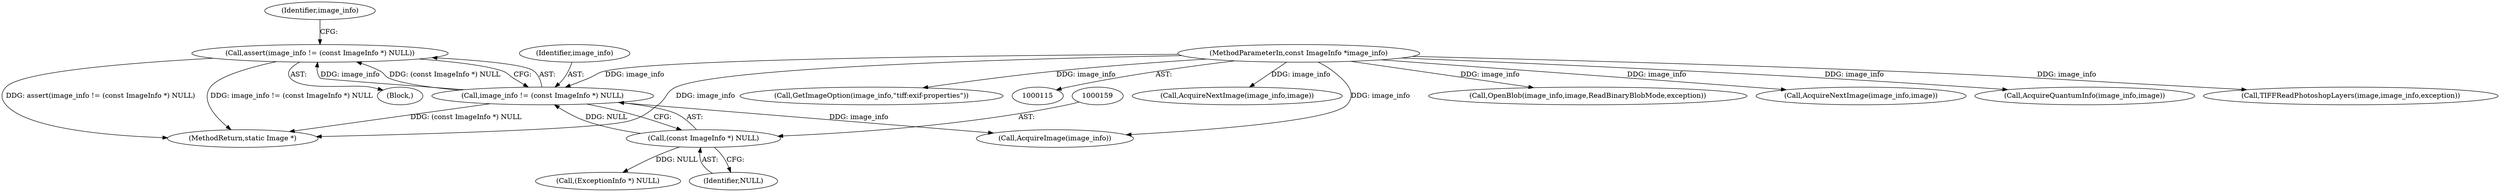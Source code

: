 digraph "0_ImageMagick_2bb6941a2d557f26a2f2049ade466e118eeaab91@API" {
"1000155" [label="(Call,assert(image_info != (const ImageInfo *) NULL))"];
"1000156" [label="(Call,image_info != (const ImageInfo *) NULL)"];
"1000116" [label="(MethodParameterIn,const ImageInfo *image_info)"];
"1000158" [label="(Call,(const ImageInfo *) NULL)"];
"1003406" [label="(MethodReturn,static Image *)"];
"1003330" [label="(Call,AcquireNextImage(image_info,image))"];
"1000155" [label="(Call,assert(image_info != (const ImageInfo *) NULL))"];
"1000196" [label="(Call,AcquireImage(image_info))"];
"1000185" [label="(Call,(ExceptionInfo *) NULL)"];
"1000156" [label="(Call,image_info != (const ImageInfo *) NULL)"];
"1000158" [label="(Call,(const ImageInfo *) NULL)"];
"1000157" [label="(Identifier,image_info)"];
"1000116" [label="(MethodParameterIn,const ImageInfo *image_info)"];
"1000118" [label="(Block,)"];
"1000200" [label="(Call,OpenBlob(image_info,image,ReadBinaryBlobMode,exception))"];
"1000310" [label="(Call,AcquireNextImage(image_info,image))"];
"1001115" [label="(Call,AcquireQuantumInfo(image_info,image))"];
"1003376" [label="(Call,TIFFReadPhotoshopLayers(image,image_info,exception))"];
"1000729" [label="(Call,GetImageOption(image_info,\"tiff:exif-properties\"))"];
"1000160" [label="(Identifier,NULL)"];
"1000164" [label="(Identifier,image_info)"];
"1000155" -> "1000118"  [label="AST: "];
"1000155" -> "1000156"  [label="CFG: "];
"1000156" -> "1000155"  [label="AST: "];
"1000164" -> "1000155"  [label="CFG: "];
"1000155" -> "1003406"  [label="DDG: assert(image_info != (const ImageInfo *) NULL)"];
"1000155" -> "1003406"  [label="DDG: image_info != (const ImageInfo *) NULL"];
"1000156" -> "1000155"  [label="DDG: image_info"];
"1000156" -> "1000155"  [label="DDG: (const ImageInfo *) NULL"];
"1000156" -> "1000158"  [label="CFG: "];
"1000157" -> "1000156"  [label="AST: "];
"1000158" -> "1000156"  [label="AST: "];
"1000156" -> "1003406"  [label="DDG: (const ImageInfo *) NULL"];
"1000116" -> "1000156"  [label="DDG: image_info"];
"1000158" -> "1000156"  [label="DDG: NULL"];
"1000156" -> "1000196"  [label="DDG: image_info"];
"1000116" -> "1000115"  [label="AST: "];
"1000116" -> "1003406"  [label="DDG: image_info"];
"1000116" -> "1000196"  [label="DDG: image_info"];
"1000116" -> "1000200"  [label="DDG: image_info"];
"1000116" -> "1000310"  [label="DDG: image_info"];
"1000116" -> "1000729"  [label="DDG: image_info"];
"1000116" -> "1001115"  [label="DDG: image_info"];
"1000116" -> "1003330"  [label="DDG: image_info"];
"1000116" -> "1003376"  [label="DDG: image_info"];
"1000158" -> "1000160"  [label="CFG: "];
"1000159" -> "1000158"  [label="AST: "];
"1000160" -> "1000158"  [label="AST: "];
"1000158" -> "1000185"  [label="DDG: NULL"];
}
